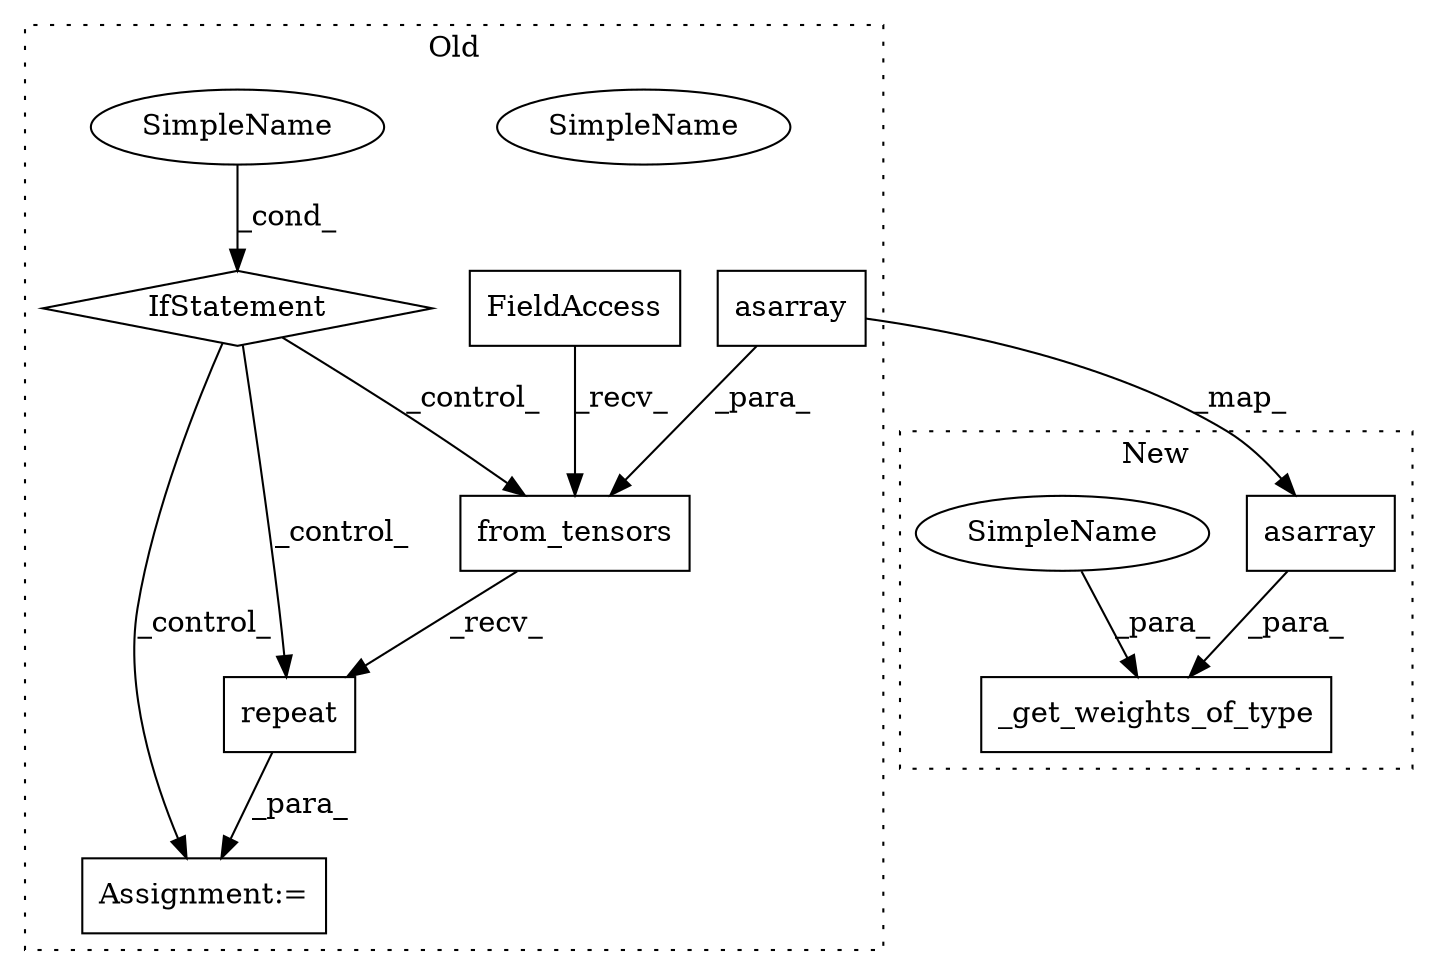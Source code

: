 digraph G {
subgraph cluster0 {
1 [label="repeat" a="32" s="5897" l="8" shape="box"];
3 [label="asarray" a="32" s="5780,5808" l="8,1" shape="box"];
5 [label="Assignment:=" a="7" s="5854" l="1" shape="box"];
6 [label="IfStatement" a="25" s="5815,5837" l="4,2" shape="diamond"];
7 [label="SimpleName" a="42" s="5819" l="18" shape="ellipse"];
8 [label="from_tensors" a="32" s="5875,5895" l="13,1" shape="box"];
9 [label="FieldAccess" a="22" s="5855" l="19" shape="box"];
10 [label="SimpleName" a="42" s="5819" l="18" shape="ellipse"];
label = "Old";
style="dotted";
}
subgraph cluster1 {
2 [label="_get_weights_of_type" a="32" s="6063,6132" l="21,1" shape="box"];
4 [label="asarray" a="32" s="6090,6118" l="8,1" shape="box"];
11 [label="SimpleName" a="42" s="6120" l="12" shape="ellipse"];
label = "New";
style="dotted";
}
1 -> 5 [label="_para_"];
3 -> 4 [label="_map_"];
3 -> 8 [label="_para_"];
4 -> 2 [label="_para_"];
6 -> 8 [label="_control_"];
6 -> 1 [label="_control_"];
6 -> 5 [label="_control_"];
8 -> 1 [label="_recv_"];
9 -> 8 [label="_recv_"];
10 -> 6 [label="_cond_"];
11 -> 2 [label="_para_"];
}
